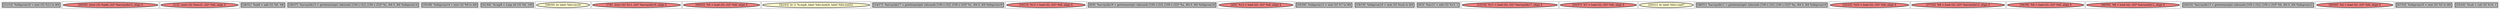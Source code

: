 
digraph G {





subgraph cluster27 {


node542 [penwidth=3.0,fontsize=20,fillcolor=grey,label="[11/12]  %idxprom18 = zext i32 %12 to i64",shape=rectangle,style=filled ]



}

subgraph cluster28 {


node543 [penwidth=3.0,fontsize=20,fillcolor=lightcoral,label="[29/30]  store i32 %add, i32* %arrayidx15, align 4",shape=ellipse,style=filled ]



}

subgraph cluster26 {


node541 [penwidth=3.0,fontsize=20,fillcolor=lightcoral,label="[1/2]  store i32 %inc21, i32* %i6, align 4",shape=ellipse,style=filled ]



}

subgraph cluster29 {


node544 [penwidth=3.0,fontsize=20,fillcolor=grey,label="[28/31]  %add = add i32 %6, %8",shape=rectangle,style=filled ]



}

subgraph cluster25 {


node540 [penwidth=3.0,fontsize=20,fillcolor=grey,label="[36/37]  %arrayidx15 = getelementptr inbounds [100 x i32], [100 x i32]* %c, i64 0, i64 %idxprom14",shape=rectangle,style=filled ]



}

subgraph cluster24 {


node539 [penwidth=3.0,fontsize=20,fillcolor=grey,label="[35/38]  %idxprom14 = zext i32 %9 to i64",shape=rectangle,style=filled ]



}

subgraph cluster22 {


node537 [penwidth=3.0,fontsize=20,fillcolor=grey,label="[41/44]  %cmp8 = icmp ult i32 %4, 100",shape=rectangle,style=filled ]



}

subgraph cluster20 {


node535 [penwidth=3.0,fontsize=20,fillcolor=lemonchiffon,label="[58/59]  br label %for.inc20",shape=ellipse,style=filled ]



}

subgraph cluster18 {


node533 [penwidth=3.0,fontsize=20,fillcolor=lightcoral,label="[7/8]  store i32 %11, i32* %arrayidx19, align 4",shape=ellipse,style=filled ]



}

subgraph cluster16 {


node531 [penwidth=3.0,fontsize=20,fillcolor=lightcoral,label="[46/53]  %5 = load i32, i32* %i6, align 4",shape=ellipse,style=filled ]



}

subgraph cluster17 {


node532 [penwidth=3.0,fontsize=20,fillcolor=lemonchiffon,label="[42/43]  br i1 %cmp8, label %for.body9, label %for.end22",shape=ellipse,style=filled ]



}

subgraph cluster4 {


node519 [penwidth=3.0,fontsize=20,fillcolor=grey,label="[14/17]  %arrayidx17 = getelementptr inbounds [100 x i32], [100 x i32]* %c, i64 0, i64 %idxprom16",shape=rectangle,style=filled ]



}

subgraph cluster3 {


node518 [penwidth=3.0,fontsize=20,fillcolor=lightcoral,label="[10/13]  %12 = load i32, i32* %i6, align 4",shape=ellipse,style=filled ]



}

subgraph cluster2 {


node517 [penwidth=3.0,fontsize=20,fillcolor=grey,label="[6/9]  %arrayidx19 = getelementptr inbounds [100 x i32], [100 x i32]* %a, i64 0, i64 %idxprom18",shape=rectangle,style=filled ]



}

subgraph cluster1 {


node516 [penwidth=3.0,fontsize=20,fillcolor=lightcoral,label="[4/5]  %13 = load i32, i32* %i6, align 4",shape=ellipse,style=filled ]



}

subgraph cluster12 {


node527 [penwidth=3.0,fontsize=20,fillcolor=grey,label="[55/56]  %idxprom12 = zext i32 %7 to i64",shape=rectangle,style=filled ]



}

subgraph cluster5 {


node520 [penwidth=3.0,fontsize=20,fillcolor=grey,label="[18/19]  %idxprom16 = zext i32 %sub to i64",shape=rectangle,style=filled ]



}

subgraph cluster0 {


node515 [penwidth=3.0,fontsize=20,fillcolor=grey,label="[0/3]  %inc21 = add i32 %13, 1",shape=rectangle,style=filled ]



}

subgraph cluster6 {


node521 [penwidth=3.0,fontsize=20,fillcolor=lightcoral,label="[15/16]  %11 = load i32, i32* %arrayidx17, align 4",shape=ellipse,style=filled ]



}

subgraph cluster14 {


node529 [penwidth=3.0,fontsize=20,fillcolor=lightcoral,label="[54/57]  %7 = load i32, i32* %i6, align 4",shape=ellipse,style=filled ]



}

subgraph cluster7 {


node522 [penwidth=3.0,fontsize=20,fillcolor=lemonchiffon,label="[20/21]  br label %for.cond7",shape=ellipse,style=filled ]



}

subgraph cluster23 {


node538 [penwidth=3.0,fontsize=20,fillcolor=grey,label="[48/51]  %arrayidx11 = getelementptr inbounds [100 x i32], [100 x i32]* %a, i64 0, i64 %idxprom10",shape=rectangle,style=filled ]



}

subgraph cluster8 {


node523 [penwidth=3.0,fontsize=20,fillcolor=lightcoral,label="[22/25]  %10 = load i32, i32* %i6, align 4",shape=ellipse,style=filled ]



}

subgraph cluster21 {


node536 [penwidth=3.0,fontsize=20,fillcolor=lightcoral,label="[27/32]  %8 = load i32, i32* %arrayidx13, align 4",shape=ellipse,style=filled ]



}

subgraph cluster9 {


node524 [penwidth=3.0,fontsize=20,fillcolor=lightcoral,label="[34/39]  %9 = load i32, i32* %i6, align 4",shape=ellipse,style=filled ]



}

subgraph cluster19 {


node534 [penwidth=3.0,fontsize=20,fillcolor=lightcoral,label="[49/50]  %6 = load i32, i32* %arrayidx11, align 4",shape=ellipse,style=filled ]



}

subgraph cluster10 {


node525 [penwidth=3.0,fontsize=20,fillcolor=grey,label="[26/33]  %arrayidx13 = getelementptr inbounds [100 x i32], [100 x i32]* %b, i64 0, i64 %idxprom12",shape=rectangle,style=filled ]



}

subgraph cluster11 {


node526 [penwidth=3.0,fontsize=20,fillcolor=lightcoral,label="[40/45]  %4 = load i32, i32* %i6, align 4",shape=ellipse,style=filled ]



}

subgraph cluster13 {


node528 [penwidth=3.0,fontsize=20,fillcolor=grey,label="[47/52]  %idxprom10 = zext i32 %5 to i64",shape=rectangle,style=filled ]



}

subgraph cluster15 {


node530 [penwidth=3.0,fontsize=20,fillcolor=grey,label="[23/24]  %sub = sub i32 %10, 1",shape=rectangle,style=filled ]



}

}
